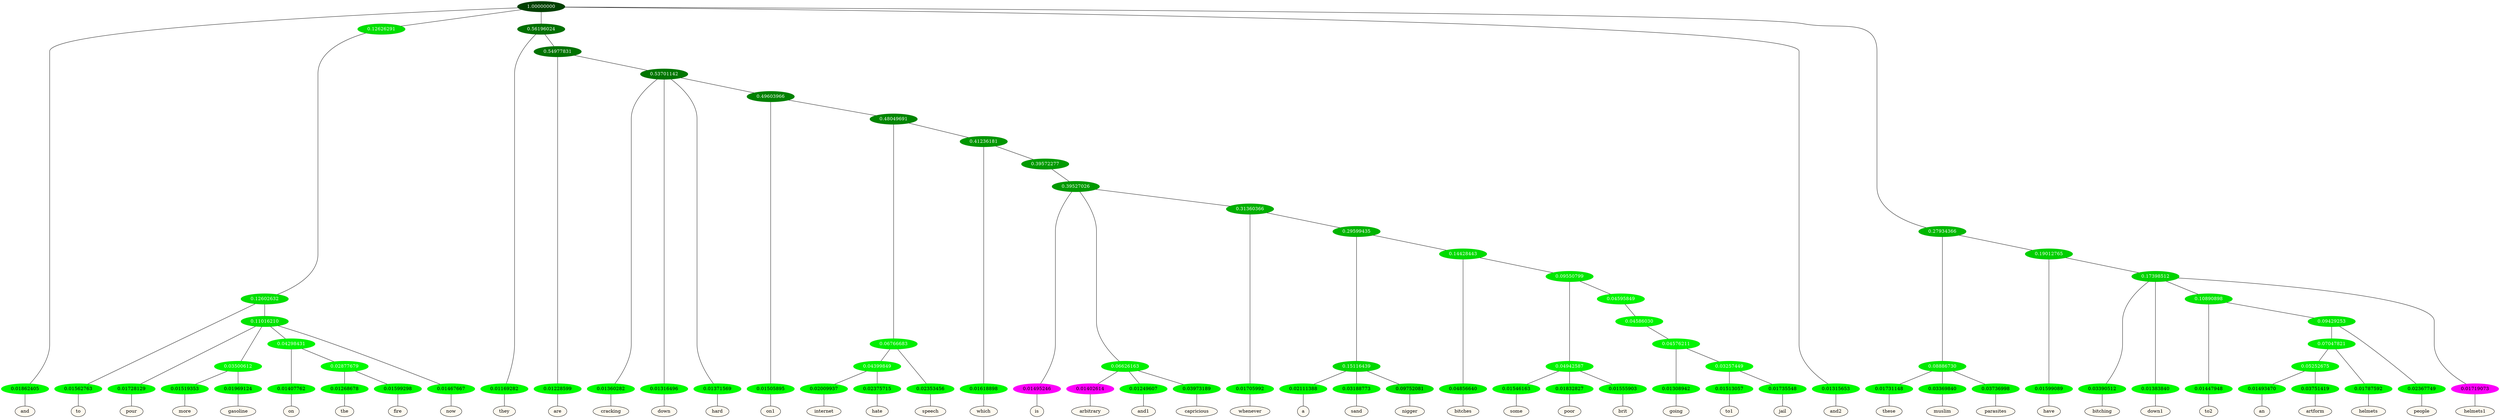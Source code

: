 graph {
	node [format=png height=0.15 nodesep=0.001 ordering=out overlap=prism overlap_scaling=0.01 ranksep=0.001 ratio=0.2 style=filled width=0.15]
	{
		rank=same
		a_w_1 [label=and color=black fillcolor=floralwhite style="filled,solid"]
		a_w_11 [label=to color=black fillcolor=floralwhite style="filled,solid"]
		a_w_20 [label=pour color=black fillcolor=floralwhite style="filled,solid"]
		a_w_32 [label=more color=black fillcolor=floralwhite style="filled,solid"]
		a_w_33 [label=gasoline color=black fillcolor=floralwhite style="filled,solid"]
		a_w_34 [label=on color=black fillcolor=floralwhite style="filled,solid"]
		a_w_40 [label=the color=black fillcolor=floralwhite style="filled,solid"]
		a_w_41 [label=fire color=black fillcolor=floralwhite style="filled,solid"]
		a_w_23 [label=now color=black fillcolor=floralwhite style="filled,solid"]
		a_w_7 [label=they color=black fillcolor=floralwhite style="filled,solid"]
		a_w_13 [label=are color=black fillcolor=floralwhite style="filled,solid"]
		a_w_24 [label=cracking color=black fillcolor=floralwhite style="filled,solid"]
		a_w_25 [label=down color=black fillcolor=floralwhite style="filled,solid"]
		a_w_26 [label=hard color=black fillcolor=floralwhite style="filled,solid"]
		a_w_36 [label=on1 color=black fillcolor=floralwhite style="filled,solid"]
		a_w_52 [label=internet color=black fillcolor=floralwhite style="filled,solid"]
		a_w_53 [label=hate color=black fillcolor=floralwhite style="filled,solid"]
		a_w_47 [label=speech color=black fillcolor=floralwhite style="filled,solid"]
		a_w_48 [label=which color=black fillcolor=floralwhite style="filled,solid"]
		a_w_57 [label=is color=black fillcolor=floralwhite style="filled,solid"]
		a_w_60 [label=arbitrary color=black fillcolor=floralwhite style="filled,solid"]
		a_w_61 [label=and1 color=black fillcolor=floralwhite style="filled,solid"]
		a_w_62 [label=capricious color=black fillcolor=floralwhite style="filled,solid"]
		a_w_63 [label=whenever color=black fillcolor=floralwhite style="filled,solid"]
		a_w_67 [label=a color=black fillcolor=floralwhite style="filled,solid"]
		a_w_68 [label=sand color=black fillcolor=floralwhite style="filled,solid"]
		a_w_69 [label=nigger color=black fillcolor=floralwhite style="filled,solid"]
		a_w_70 [label=bitches color=black fillcolor=floralwhite style="filled,solid"]
		a_w_74 [label=some color=black fillcolor=floralwhite style="filled,solid"]
		a_w_75 [label=poor color=black fillcolor=floralwhite style="filled,solid"]
		a_w_76 [label=brit color=black fillcolor=floralwhite style="filled,solid"]
		a_w_79 [label=going color=black fillcolor=floralwhite style="filled,solid"]
		a_w_81 [label=to1 color=black fillcolor=floralwhite style="filled,solid"]
		a_w_82 [label=jail color=black fillcolor=floralwhite style="filled,solid"]
		a_w_4 [label=and2 color=black fillcolor=floralwhite style="filled,solid"]
		a_w_15 [label=these color=black fillcolor=floralwhite style="filled,solid"]
		a_w_16 [label=muslim color=black fillcolor=floralwhite style="filled,solid"]
		a_w_17 [label=parasites color=black fillcolor=floralwhite style="filled,solid"]
		a_w_18 [label=have color=black fillcolor=floralwhite style="filled,solid"]
		a_w_28 [label=bitching color=black fillcolor=floralwhite style="filled,solid"]
		a_w_29 [label=down1 color=black fillcolor=floralwhite style="filled,solid"]
		a_w_38 [label=to2 color=black fillcolor=floralwhite style="filled,solid"]
		a_w_55 [label=an color=black fillcolor=floralwhite style="filled,solid"]
		a_w_56 [label=artform color=black fillcolor=floralwhite style="filled,solid"]
		a_w_51 [label=helmets color=black fillcolor=floralwhite style="filled,solid"]
		a_w_45 [label=people color=black fillcolor=floralwhite style="filled,solid"]
		a_w_31 [label=helmets1 color=black fillcolor=floralwhite style="filled,solid"]
	}
	a_n_1 -- a_w_1
	a_n_11 -- a_w_11
	a_n_20 -- a_w_20
	a_n_32 -- a_w_32
	a_n_33 -- a_w_33
	a_n_34 -- a_w_34
	a_n_40 -- a_w_40
	a_n_41 -- a_w_41
	a_n_23 -- a_w_23
	a_n_7 -- a_w_7
	a_n_13 -- a_w_13
	a_n_24 -- a_w_24
	a_n_25 -- a_w_25
	a_n_26 -- a_w_26
	a_n_36 -- a_w_36
	a_n_52 -- a_w_52
	a_n_53 -- a_w_53
	a_n_47 -- a_w_47
	a_n_48 -- a_w_48
	a_n_57 -- a_w_57
	a_n_60 -- a_w_60
	a_n_61 -- a_w_61
	a_n_62 -- a_w_62
	a_n_63 -- a_w_63
	a_n_67 -- a_w_67
	a_n_68 -- a_w_68
	a_n_69 -- a_w_69
	a_n_70 -- a_w_70
	a_n_74 -- a_w_74
	a_n_75 -- a_w_75
	a_n_76 -- a_w_76
	a_n_79 -- a_w_79
	a_n_81 -- a_w_81
	a_n_82 -- a_w_82
	a_n_4 -- a_w_4
	a_n_15 -- a_w_15
	a_n_16 -- a_w_16
	a_n_17 -- a_w_17
	a_n_18 -- a_w_18
	a_n_28 -- a_w_28
	a_n_29 -- a_w_29
	a_n_38 -- a_w_38
	a_n_55 -- a_w_55
	a_n_56 -- a_w_56
	a_n_51 -- a_w_51
	a_n_45 -- a_w_45
	a_n_31 -- a_w_31
	{
		rank=same
		a_n_1 [label=0.01862405 color="0.334 1.000 0.981" fontcolor=black]
		a_n_11 [label=0.01562763 color="0.334 1.000 0.984" fontcolor=black]
		a_n_20 [label=0.01728129 color="0.334 1.000 0.983" fontcolor=black]
		a_n_32 [label=0.01519353 color="0.334 1.000 0.985" fontcolor=black]
		a_n_33 [label=0.01969124 color="0.334 1.000 0.980" fontcolor=black]
		a_n_34 [label=0.01407762 color="0.334 1.000 0.986" fontcolor=black]
		a_n_40 [label=0.01268678 color="0.334 1.000 0.987" fontcolor=black]
		a_n_41 [label=0.01599298 color="0.334 1.000 0.984" fontcolor=black]
		a_n_23 [label=0.01467667 color="0.334 1.000 0.985" fontcolor=black]
		a_n_7 [label=0.01169282 color="0.334 1.000 0.988" fontcolor=black]
		a_n_13 [label=0.01228599 color="0.334 1.000 0.988" fontcolor=black]
		a_n_24 [label=0.01360282 color="0.334 1.000 0.986" fontcolor=black]
		a_n_25 [label=0.01316496 color="0.334 1.000 0.987" fontcolor=black]
		a_n_26 [label=0.01371569 color="0.334 1.000 0.986" fontcolor=black]
		a_n_36 [label=0.01505895 color="0.334 1.000 0.985" fontcolor=black]
		a_n_52 [label=0.02009937 color="0.334 1.000 0.980" fontcolor=black]
		a_n_53 [label=0.02375715 color="0.334 1.000 0.976" fontcolor=black]
		a_n_47 [label=0.02353456 color="0.334 1.000 0.976" fontcolor=black]
		a_n_48 [label=0.01618898 color="0.334 1.000 0.984" fontcolor=black]
		a_n_57 [label=0.01495246 color="0.835 1.000 0.985" fontcolor=black]
		a_n_60 [label=0.01402614 color="0.835 1.000 0.986" fontcolor=black]
		a_n_61 [label=0.01249607 color="0.334 1.000 0.988" fontcolor=black]
		a_n_62 [label=0.03973189 color="0.334 1.000 0.960" fontcolor=black]
		a_n_63 [label=0.01705992 color="0.334 1.000 0.983" fontcolor=black]
		a_n_67 [label=0.02111388 color="0.334 1.000 0.979" fontcolor=black]
		a_n_68 [label=0.03188773 color="0.334 1.000 0.968" fontcolor=black]
		a_n_69 [label=0.09752081 color="0.334 1.000 0.902" fontcolor=black]
		a_n_70 [label=0.04856640 color="0.334 1.000 0.951" fontcolor=black]
		a_n_74 [label=0.01546163 color="0.334 1.000 0.985" fontcolor=black]
		a_n_75 [label=0.01832827 color="0.334 1.000 0.982" fontcolor=black]
		a_n_76 [label=0.01555903 color="0.334 1.000 0.984" fontcolor=black]
		a_n_79 [label=0.01308942 color="0.334 1.000 0.987" fontcolor=black]
		a_n_81 [label=0.01513057 color="0.334 1.000 0.985" fontcolor=black]
		a_n_82 [label=0.01735548 color="0.334 1.000 0.983" fontcolor=black]
		a_n_4 [label=0.01315653 color="0.334 1.000 0.987" fontcolor=black]
		a_n_15 [label=0.01731148 color="0.334 1.000 0.983" fontcolor=black]
		a_n_16 [label=0.03369840 color="0.334 1.000 0.966" fontcolor=black]
		a_n_17 [label=0.03736998 color="0.334 1.000 0.963" fontcolor=black]
		a_n_18 [label=0.01599089 color="0.334 1.000 0.984" fontcolor=black]
		a_n_28 [label=0.03390512 color="0.334 1.000 0.966" fontcolor=black]
		a_n_29 [label=0.01383840 color="0.334 1.000 0.986" fontcolor=black]
		a_n_38 [label=0.01447948 color="0.334 1.000 0.986" fontcolor=black]
		a_n_55 [label=0.01493470 color="0.334 1.000 0.985" fontcolor=black]
		a_n_56 [label=0.03751419 color="0.334 1.000 0.962" fontcolor=black]
		a_n_51 [label=0.01787592 color="0.334 1.000 0.982" fontcolor=black]
		a_n_45 [label=0.02367749 color="0.334 1.000 0.976" fontcolor=black]
		a_n_31 [label=0.01719073 color="0.835 1.000 0.983" fontcolor=black]
	}
	a_n_0 [label=1.00000000 color="0.334 1.000 0.250" fontcolor=grey99]
	a_n_0 -- a_n_1
	a_n_2 [label=0.12626291 color="0.334 1.000 0.874" fontcolor=grey99]
	a_n_0 -- a_n_2
	a_n_3 [label=0.56196024 color="0.334 1.000 0.438" fontcolor=grey99]
	a_n_0 -- a_n_3
	a_n_0 -- a_n_4
	a_n_5 [label=0.27934366 color="0.334 1.000 0.721" fontcolor=grey99]
	a_n_0 -- a_n_5
	a_n_6 [label=0.12602632 color="0.334 1.000 0.874" fontcolor=grey99]
	a_n_2 -- a_n_6
	a_n_3 -- a_n_7
	a_n_8 [label=0.54977831 color="0.334 1.000 0.450" fontcolor=grey99]
	a_n_3 -- a_n_8
	a_n_9 [label=0.08886730 color="0.334 1.000 0.911" fontcolor=grey99]
	a_n_5 -- a_n_9
	a_n_10 [label=0.19012765 color="0.334 1.000 0.810" fontcolor=grey99]
	a_n_5 -- a_n_10
	a_n_6 -- a_n_11
	a_n_12 [label=0.11016210 color="0.334 1.000 0.890" fontcolor=grey99]
	a_n_6 -- a_n_12
	a_n_8 -- a_n_13
	a_n_14 [label=0.53701142 color="0.334 1.000 0.463" fontcolor=grey99]
	a_n_8 -- a_n_14
	a_n_9 -- a_n_15
	a_n_9 -- a_n_16
	a_n_9 -- a_n_17
	a_n_10 -- a_n_18
	a_n_19 [label=0.17398512 color="0.334 1.000 0.826" fontcolor=grey99]
	a_n_10 -- a_n_19
	a_n_12 -- a_n_20
	a_n_21 [label=0.03500612 color="0.334 1.000 0.965" fontcolor=grey99]
	a_n_12 -- a_n_21
	a_n_22 [label=0.04298431 color="0.334 1.000 0.957" fontcolor=grey99]
	a_n_12 -- a_n_22
	a_n_12 -- a_n_23
	a_n_14 -- a_n_24
	a_n_14 -- a_n_25
	a_n_14 -- a_n_26
	a_n_27 [label=0.49603966 color="0.334 1.000 0.504" fontcolor=grey99]
	a_n_14 -- a_n_27
	a_n_19 -- a_n_28
	a_n_19 -- a_n_29
	a_n_30 [label=0.10890898 color="0.334 1.000 0.891" fontcolor=grey99]
	a_n_19 -- a_n_30
	a_n_19 -- a_n_31
	a_n_21 -- a_n_32
	a_n_21 -- a_n_33
	a_n_22 -- a_n_34
	a_n_35 [label=0.02877679 color="0.334 1.000 0.971" fontcolor=grey99]
	a_n_22 -- a_n_35
	a_n_27 -- a_n_36
	a_n_37 [label=0.48049691 color="0.334 1.000 0.520" fontcolor=grey99]
	a_n_27 -- a_n_37
	a_n_30 -- a_n_38
	a_n_39 [label=0.09429253 color="0.334 1.000 0.906" fontcolor=grey99]
	a_n_30 -- a_n_39
	a_n_35 -- a_n_40
	a_n_35 -- a_n_41
	a_n_42 [label=0.06766683 color="0.334 1.000 0.932" fontcolor=grey99]
	a_n_37 -- a_n_42
	a_n_43 [label=0.41236181 color="0.334 1.000 0.588" fontcolor=grey99]
	a_n_37 -- a_n_43
	a_n_44 [label=0.07047821 color="0.334 1.000 0.930" fontcolor=grey99]
	a_n_39 -- a_n_44
	a_n_39 -- a_n_45
	a_n_46 [label=0.04399849 color="0.334 1.000 0.956" fontcolor=grey99]
	a_n_42 -- a_n_46
	a_n_42 -- a_n_47
	a_n_43 -- a_n_48
	a_n_49 [label=0.39572277 color="0.334 1.000 0.604" fontcolor=grey99]
	a_n_43 -- a_n_49
	a_n_50 [label=0.05252675 color="0.334 1.000 0.947" fontcolor=grey99]
	a_n_44 -- a_n_50
	a_n_44 -- a_n_51
	a_n_46 -- a_n_52
	a_n_46 -- a_n_53
	a_n_54 [label=0.39527026 color="0.334 1.000 0.605" fontcolor=grey99]
	a_n_49 -- a_n_54
	a_n_50 -- a_n_55
	a_n_50 -- a_n_56
	a_n_54 -- a_n_57
	a_n_58 [label=0.06626163 color="0.334 1.000 0.934" fontcolor=grey99]
	a_n_54 -- a_n_58
	a_n_59 [label=0.31360366 color="0.334 1.000 0.686" fontcolor=grey99]
	a_n_54 -- a_n_59
	a_n_58 -- a_n_60
	a_n_58 -- a_n_61
	a_n_58 -- a_n_62
	a_n_59 -- a_n_63
	a_n_64 [label=0.29599435 color="0.334 1.000 0.704" fontcolor=grey99]
	a_n_59 -- a_n_64
	a_n_65 [label=0.15116439 color="0.334 1.000 0.849" fontcolor=grey99]
	a_n_64 -- a_n_65
	a_n_66 [label=0.14428443 color="0.334 1.000 0.856" fontcolor=grey99]
	a_n_64 -- a_n_66
	a_n_65 -- a_n_67
	a_n_65 -- a_n_68
	a_n_65 -- a_n_69
	a_n_66 -- a_n_70
	a_n_71 [label=0.09550799 color="0.334 1.000 0.904" fontcolor=grey99]
	a_n_66 -- a_n_71
	a_n_72 [label=0.04942587 color="0.334 1.000 0.951" fontcolor=grey99]
	a_n_71 -- a_n_72
	a_n_73 [label=0.04595849 color="0.334 1.000 0.954" fontcolor=grey99]
	a_n_71 -- a_n_73
	a_n_72 -- a_n_74
	a_n_72 -- a_n_75
	a_n_72 -- a_n_76
	a_n_77 [label=0.04586030 color="0.334 1.000 0.954" fontcolor=grey99]
	a_n_73 -- a_n_77
	a_n_78 [label=0.04576211 color="0.334 1.000 0.954" fontcolor=grey99]
	a_n_77 -- a_n_78
	a_n_78 -- a_n_79
	a_n_80 [label=0.03257449 color="0.334 1.000 0.967" fontcolor=grey99]
	a_n_78 -- a_n_80
	a_n_80 -- a_n_81
	a_n_80 -- a_n_82
}
